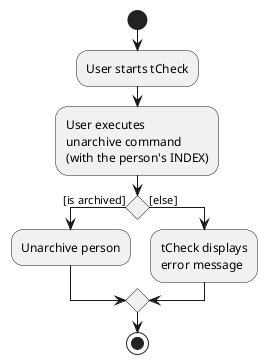 @startuml
start
:User starts tCheck;

:User executes
unarchive command
(with the person's INDEX);

'Since the beta syntax does not support placing the condition outside the
'diamond we place it as the true branch instead.

if () then ([is archived])
    :Unarchive person;
else ([else])
    :tCheck displays
    error message;
endif
stop
@enduml
